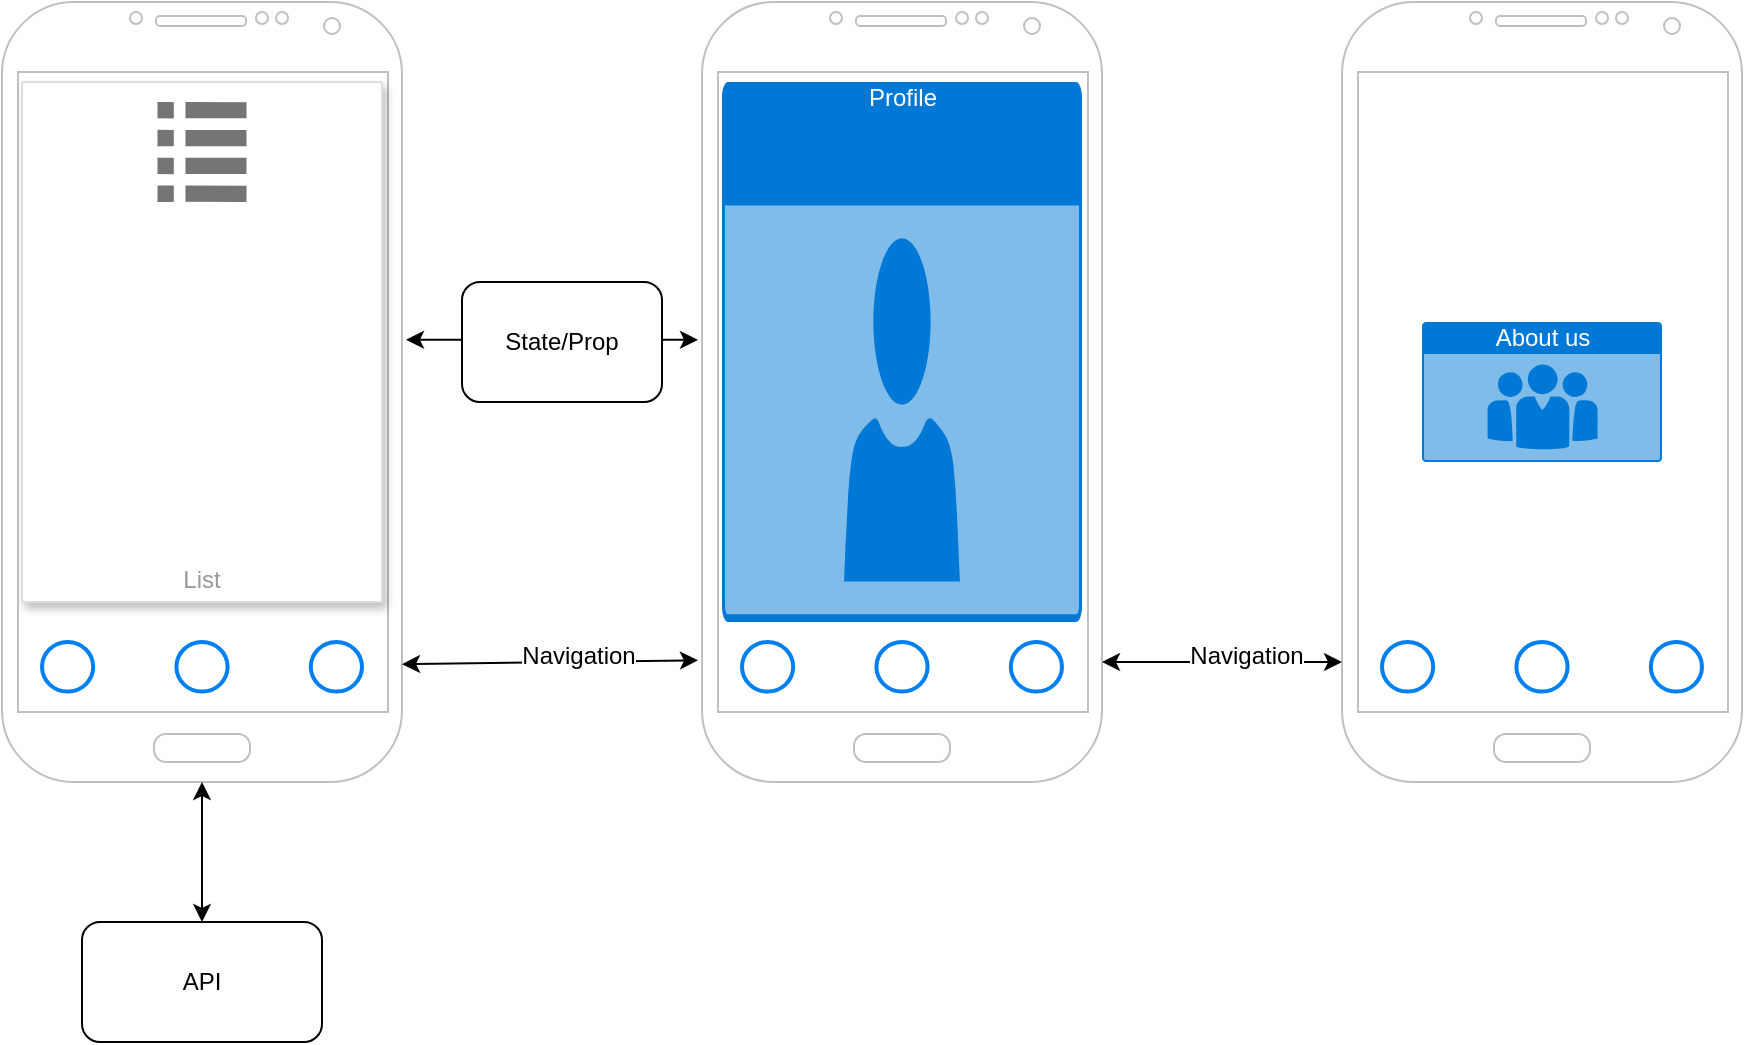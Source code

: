 <mxfile version="12.7.3" type="device"><diagram id="0zYghwEfyEx3CeOJc4gK" name="Page-1"><mxGraphModel dx="1426" dy="931" grid="1" gridSize="10" guides="1" tooltips="1" connect="1" arrows="1" fold="1" page="1" pageScale="1" pageWidth="827" pageHeight="1169" math="0" shadow="0"><root><mxCell id="0"/><mxCell id="1" parent="0"/><mxCell id="EmaH8ISEcPSEMAkKuMJn-3" value="" style="verticalLabelPosition=bottom;verticalAlign=top;html=1;shadow=0;dashed=0;strokeWidth=1;shape=mxgraph.android.phone2;strokeColor=#c0c0c0;" vertex="1" parent="1"><mxGeometry x="40" y="90" width="200" height="390" as="geometry"/></mxCell><mxCell id="EmaH8ISEcPSEMAkKuMJn-5" value="List" style="strokeColor=#dddddd;shadow=1;strokeWidth=1;rounded=1;absoluteArcSize=1;arcSize=2;labelPosition=center;verticalLabelPosition=middle;align=center;verticalAlign=bottom;spacingLeft=0;fontColor=#999999;fontSize=12;whiteSpace=wrap;spacingBottom=2;" vertex="1" parent="1"><mxGeometry x="50" y="130" width="180" height="260" as="geometry"/></mxCell><mxCell id="EmaH8ISEcPSEMAkKuMJn-6" value="" style="dashed=0;connectable=0;html=1;fillColor=#757575;strokeColor=none;shape=mxgraph.gcp2.list;part=1;" vertex="1" parent="EmaH8ISEcPSEMAkKuMJn-5"><mxGeometry x="0.5" width="44.5" height="50" relative="1" as="geometry"><mxPoint x="-22.25" y="10" as="offset"/></mxGeometry></mxCell><mxCell id="EmaH8ISEcPSEMAkKuMJn-7" value="" style="verticalLabelPosition=bottom;verticalAlign=top;html=1;shadow=0;dashed=0;strokeWidth=1;shape=mxgraph.android.phone2;strokeColor=#c0c0c0;" vertex="1" parent="1"><mxGeometry x="390" y="90" width="200" height="390" as="geometry"/></mxCell><mxCell id="EmaH8ISEcPSEMAkKuMJn-8" value="Profile" style="html=1;strokeColor=none;fillColor=#0079D6;labelPosition=center;verticalLabelPosition=middle;verticalAlign=top;align=center;fontSize=12;outlineConnect=0;spacingTop=-6;fontColor=#FFFFFF;shape=mxgraph.sitemap.profile;" vertex="1" parent="1"><mxGeometry x="400" y="130" width="180" height="270" as="geometry"/></mxCell><mxCell id="EmaH8ISEcPSEMAkKuMJn-9" value="" style="verticalLabelPosition=bottom;verticalAlign=top;html=1;shadow=0;dashed=0;strokeWidth=1;shape=mxgraph.android.phone2;strokeColor=#c0c0c0;" vertex="1" parent="1"><mxGeometry x="710" y="90" width="200" height="390" as="geometry"/></mxCell><mxCell id="EmaH8ISEcPSEMAkKuMJn-10" value="About us" style="html=1;strokeColor=none;fillColor=#0079D6;labelPosition=center;verticalLabelPosition=middle;verticalAlign=top;align=center;fontSize=12;outlineConnect=0;spacingTop=-6;fontColor=#FFFFFF;shape=mxgraph.sitemap.about_us;" vertex="1" parent="1"><mxGeometry x="750" y="250" width="120" height="70" as="geometry"/></mxCell><mxCell id="EmaH8ISEcPSEMAkKuMJn-11" value="API" style="rounded=1;whiteSpace=wrap;html=1;" vertex="1" parent="1"><mxGeometry x="80" y="550" width="120" height="60" as="geometry"/></mxCell><mxCell id="EmaH8ISEcPSEMAkKuMJn-13" value="" style="html=1;verticalLabelPosition=bottom;align=center;labelBackgroundColor=#ffffff;verticalAlign=top;strokeWidth=2;strokeColor=#0080F0;shadow=0;dashed=0;shape=mxgraph.ios7.icons.page_navigation;pointerEvents=1" vertex="1" parent="1"><mxGeometry x="60" y="410" width="160" height="24.8" as="geometry"/></mxCell><mxCell id="EmaH8ISEcPSEMAkKuMJn-14" value="" style="html=1;verticalLabelPosition=bottom;align=center;labelBackgroundColor=#ffffff;verticalAlign=top;strokeWidth=2;strokeColor=#0080F0;shadow=0;dashed=0;shape=mxgraph.ios7.icons.page_navigation;pointerEvents=1" vertex="1" parent="1"><mxGeometry x="410" y="410" width="160" height="24.8" as="geometry"/></mxCell><mxCell id="EmaH8ISEcPSEMAkKuMJn-15" value="" style="html=1;verticalLabelPosition=bottom;align=center;labelBackgroundColor=#ffffff;verticalAlign=top;strokeWidth=2;strokeColor=#0080F0;shadow=0;dashed=0;shape=mxgraph.ios7.icons.page_navigation;pointerEvents=1" vertex="1" parent="1"><mxGeometry x="730" y="410" width="160" height="24.8" as="geometry"/></mxCell><mxCell id="EmaH8ISEcPSEMAkKuMJn-16" value="" style="endArrow=classic;startArrow=classic;html=1;exitX=0.5;exitY=0;exitDx=0;exitDy=0;entryX=0.5;entryY=1;entryDx=0;entryDy=0;entryPerimeter=0;" edge="1" parent="1" source="EmaH8ISEcPSEMAkKuMJn-11" target="EmaH8ISEcPSEMAkKuMJn-3"><mxGeometry width="50" height="50" relative="1" as="geometry"><mxPoint x="130" y="570" as="sourcePoint"/><mxPoint x="180" y="520" as="targetPoint"/></mxGeometry></mxCell><mxCell id="EmaH8ISEcPSEMAkKuMJn-17" value="" style="endArrow=classic;startArrow=classic;html=1;exitX=1.01;exitY=0.433;exitDx=0;exitDy=0;exitPerimeter=0;entryX=-0.01;entryY=0.433;entryDx=0;entryDy=0;entryPerimeter=0;" edge="1" parent="1" source="EmaH8ISEcPSEMAkKuMJn-3" target="EmaH8ISEcPSEMAkKuMJn-7"><mxGeometry width="50" height="50" relative="1" as="geometry"><mxPoint x="280" y="400" as="sourcePoint"/><mxPoint x="330" y="350" as="targetPoint"/></mxGeometry></mxCell><mxCell id="EmaH8ISEcPSEMAkKuMJn-12" value="State/Prop" style="rounded=1;whiteSpace=wrap;html=1;" vertex="1" parent="1"><mxGeometry x="270" y="230" width="100" height="60" as="geometry"/></mxCell><mxCell id="EmaH8ISEcPSEMAkKuMJn-18" value="" style="endArrow=classic;startArrow=classic;html=1;exitX=1;exitY=0.849;exitDx=0;exitDy=0;exitPerimeter=0;entryX=-0.01;entryY=0.844;entryDx=0;entryDy=0;entryPerimeter=0;" edge="1" parent="1" source="EmaH8ISEcPSEMAkKuMJn-3" target="EmaH8ISEcPSEMAkKuMJn-7"><mxGeometry width="50" height="50" relative="1" as="geometry"><mxPoint x="270" y="410" as="sourcePoint"/><mxPoint x="320" y="360" as="targetPoint"/></mxGeometry></mxCell><mxCell id="EmaH8ISEcPSEMAkKuMJn-19" value="Navigation" style="text;html=1;align=center;verticalAlign=middle;resizable=0;points=[];labelBackgroundColor=#ffffff;" vertex="1" connectable="0" parent="EmaH8ISEcPSEMAkKuMJn-18"><mxGeometry x="0.19" y="3" relative="1" as="geometry"><mxPoint as="offset"/></mxGeometry></mxCell><mxCell id="EmaH8ISEcPSEMAkKuMJn-21" value="" style="endArrow=classic;startArrow=classic;html=1;" edge="1" parent="1"><mxGeometry width="50" height="50" relative="1" as="geometry"><mxPoint x="590" y="420" as="sourcePoint"/><mxPoint x="710" y="420" as="targetPoint"/></mxGeometry></mxCell><mxCell id="EmaH8ISEcPSEMAkKuMJn-22" value="Navigation" style="text;html=1;align=center;verticalAlign=middle;resizable=0;points=[];labelBackgroundColor=#ffffff;" vertex="1" connectable="0" parent="EmaH8ISEcPSEMAkKuMJn-21"><mxGeometry x="0.19" y="3" relative="1" as="geometry"><mxPoint as="offset"/></mxGeometry></mxCell></root></mxGraphModel></diagram></mxfile>